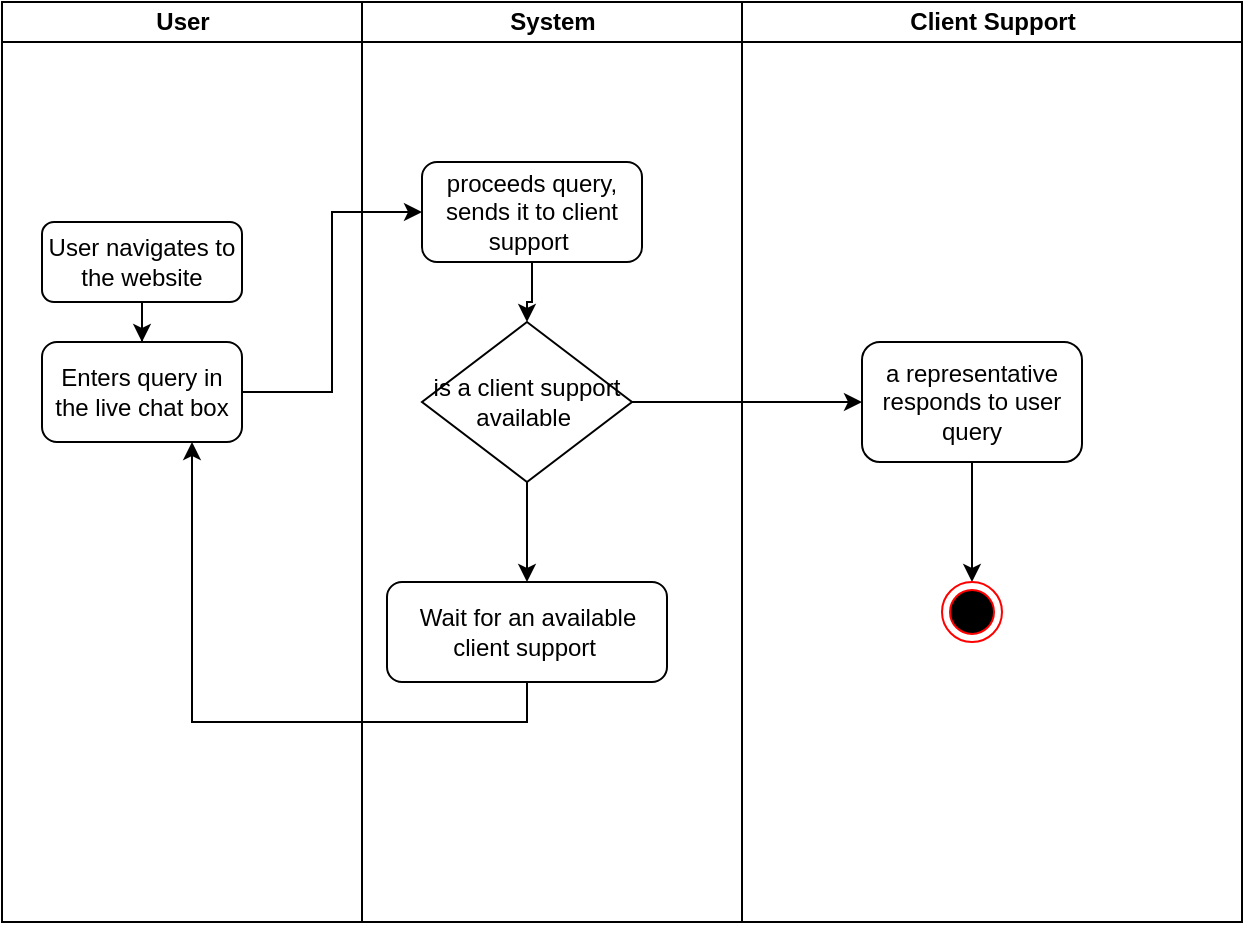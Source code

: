 <mxfile version="21.3.6" type="google">
  <diagram name="Page-1" id="3hXui0sTjG7f6bwZCkGo">
    <mxGraphModel grid="1" page="1" gridSize="10" guides="1" tooltips="1" connect="1" arrows="1" fold="1" pageScale="1" pageWidth="850" pageHeight="1100" math="0" shadow="0">
      <root>
        <mxCell id="0" />
        <mxCell id="1" parent="0" />
        <mxCell id="reVBE2eYXczitT7VZze5-2" value="User" style="swimlane;startSize=20;html=1;" vertex="1" parent="1">
          <mxGeometry x="150" y="40" width="180" height="460" as="geometry" />
        </mxCell>
        <mxCell id="reVBE2eYXczitT7VZze5-9" style="edgeStyle=orthogonalEdgeStyle;rounded=0;orthogonalLoop=1;jettySize=auto;html=1;exitX=0.5;exitY=1;exitDx=0;exitDy=0;" edge="1" parent="reVBE2eYXczitT7VZze5-2" source="reVBE2eYXczitT7VZze5-5" target="reVBE2eYXczitT7VZze5-6">
          <mxGeometry relative="1" as="geometry" />
        </mxCell>
        <mxCell id="reVBE2eYXczitT7VZze5-5" value="User navigates to the website" style="rounded=1;whiteSpace=wrap;html=1;" vertex="1" parent="reVBE2eYXczitT7VZze5-2">
          <mxGeometry x="20" y="110" width="100" height="40" as="geometry" />
        </mxCell>
        <mxCell id="reVBE2eYXczitT7VZze5-6" value="Enters query in the live chat box" style="rounded=1;whiteSpace=wrap;html=1;" vertex="1" parent="reVBE2eYXczitT7VZze5-2">
          <mxGeometry x="20" y="170" width="100" height="50" as="geometry" />
        </mxCell>
        <mxCell id="reVBE2eYXczitT7VZze5-3" value="System" style="swimlane;startSize=20;html=1;" vertex="1" parent="1">
          <mxGeometry x="330" y="40" width="190" height="460" as="geometry" />
        </mxCell>
        <mxCell id="reVBE2eYXczitT7VZze5-13" style="edgeStyle=orthogonalEdgeStyle;rounded=0;orthogonalLoop=1;jettySize=auto;html=1;exitX=0.5;exitY=1;exitDx=0;exitDy=0;" edge="1" parent="reVBE2eYXczitT7VZze5-3" source="reVBE2eYXczitT7VZze5-7" target="reVBE2eYXczitT7VZze5-10">
          <mxGeometry relative="1" as="geometry" />
        </mxCell>
        <mxCell id="reVBE2eYXczitT7VZze5-7" value="proceeds query, sends it to client support&amp;nbsp;" style="rounded=1;whiteSpace=wrap;html=1;" vertex="1" parent="reVBE2eYXczitT7VZze5-3">
          <mxGeometry x="30" y="80" width="110" height="50" as="geometry" />
        </mxCell>
        <mxCell id="reVBE2eYXczitT7VZze5-15" style="edgeStyle=orthogonalEdgeStyle;rounded=0;orthogonalLoop=1;jettySize=auto;html=1;exitX=0.5;exitY=1;exitDx=0;exitDy=0;" edge="1" parent="reVBE2eYXczitT7VZze5-3" source="reVBE2eYXczitT7VZze5-10" target="reVBE2eYXczitT7VZze5-14">
          <mxGeometry relative="1" as="geometry" />
        </mxCell>
        <mxCell id="reVBE2eYXczitT7VZze5-10" value="is a client support available&amp;nbsp;" style="rhombus;whiteSpace=wrap;html=1;" vertex="1" parent="reVBE2eYXczitT7VZze5-3">
          <mxGeometry x="30" y="160" width="105" height="80" as="geometry" />
        </mxCell>
        <mxCell id="reVBE2eYXczitT7VZze5-14" value="Wait for an available client support&amp;nbsp;" style="rounded=1;whiteSpace=wrap;html=1;" vertex="1" parent="reVBE2eYXczitT7VZze5-3">
          <mxGeometry x="12.5" y="290" width="140" height="50" as="geometry" />
        </mxCell>
        <mxCell id="reVBE2eYXczitT7VZze5-4" value="Client Support" style="swimlane;startSize=20;html=1;" vertex="1" parent="1">
          <mxGeometry x="520" y="40" width="250" height="460" as="geometry" />
        </mxCell>
        <mxCell id="reVBE2eYXczitT7VZze5-18" style="edgeStyle=orthogonalEdgeStyle;rounded=0;orthogonalLoop=1;jettySize=auto;html=1;exitX=0.5;exitY=1;exitDx=0;exitDy=0;" edge="1" parent="reVBE2eYXczitT7VZze5-4" source="reVBE2eYXczitT7VZze5-8" target="reVBE2eYXczitT7VZze5-17">
          <mxGeometry relative="1" as="geometry" />
        </mxCell>
        <mxCell id="reVBE2eYXczitT7VZze5-8" value="a representative responds to user query" style="rounded=1;whiteSpace=wrap;html=1;" vertex="1" parent="reVBE2eYXczitT7VZze5-4">
          <mxGeometry x="60" y="170" width="110" height="60" as="geometry" />
        </mxCell>
        <mxCell id="reVBE2eYXczitT7VZze5-17" value="" style="ellipse;html=1;shape=endState;fillColor=#000000;strokeColor=#ff0000;" vertex="1" parent="reVBE2eYXczitT7VZze5-4">
          <mxGeometry x="100" y="290" width="30" height="30" as="geometry" />
        </mxCell>
        <mxCell id="reVBE2eYXczitT7VZze5-11" style="edgeStyle=orthogonalEdgeStyle;rounded=0;orthogonalLoop=1;jettySize=auto;html=1;exitX=1;exitY=0.5;exitDx=0;exitDy=0;" edge="1" parent="1" source="reVBE2eYXczitT7VZze5-10" target="reVBE2eYXczitT7VZze5-8">
          <mxGeometry relative="1" as="geometry" />
        </mxCell>
        <mxCell id="reVBE2eYXczitT7VZze5-12" style="edgeStyle=orthogonalEdgeStyle;rounded=0;orthogonalLoop=1;jettySize=auto;html=1;exitX=1;exitY=0.5;exitDx=0;exitDy=0;entryX=0;entryY=0.5;entryDx=0;entryDy=0;" edge="1" parent="1" source="reVBE2eYXczitT7VZze5-6" target="reVBE2eYXczitT7VZze5-7">
          <mxGeometry relative="1" as="geometry" />
        </mxCell>
        <mxCell id="reVBE2eYXczitT7VZze5-16" style="edgeStyle=orthogonalEdgeStyle;rounded=0;orthogonalLoop=1;jettySize=auto;html=1;exitX=0.5;exitY=1;exitDx=0;exitDy=0;entryX=0.75;entryY=1;entryDx=0;entryDy=0;" edge="1" parent="1" source="reVBE2eYXczitT7VZze5-14" target="reVBE2eYXczitT7VZze5-6">
          <mxGeometry relative="1" as="geometry" />
        </mxCell>
      </root>
    </mxGraphModel>
  </diagram>
</mxfile>
